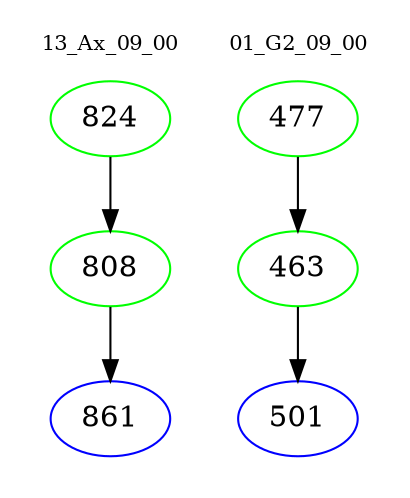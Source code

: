 digraph{
subgraph cluster_0 {
color = white
label = "13_Ax_09_00";
fontsize=10;
T0_824 [label="824", color="green"]
T0_824 -> T0_808 [color="black"]
T0_808 [label="808", color="green"]
T0_808 -> T0_861 [color="black"]
T0_861 [label="861", color="blue"]
}
subgraph cluster_1 {
color = white
label = "01_G2_09_00";
fontsize=10;
T1_477 [label="477", color="green"]
T1_477 -> T1_463 [color="black"]
T1_463 [label="463", color="green"]
T1_463 -> T1_501 [color="black"]
T1_501 [label="501", color="blue"]
}
}
